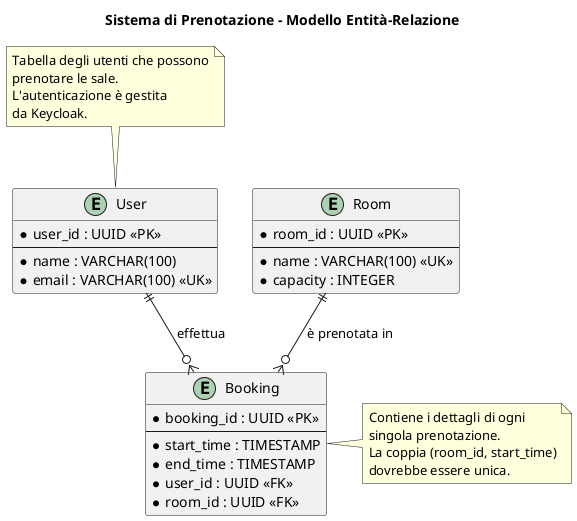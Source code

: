 @startuml BookingSystem-ERDiagram
!define ENTITY entity

title Sistema di Prenotazione - Modello Entità-Relazione

entity User {
  * user_id : UUID <<PK>>
  --
  * name : VARCHAR(100)
  * email : VARCHAR(100) <<UK>>
}

entity Room {
  * room_id : UUID <<PK>>
  --
  * name : VARCHAR(100) <<UK>>
  * capacity : INTEGER
}

entity Booking {
  * booking_id : UUID <<PK>>
  --
  * start_time : TIMESTAMP
  * end_time : TIMESTAMP
  * user_id : UUID <<FK>>
  * room_id : UUID <<FK>>
}

' Relazioni
User ||--o{ Booking : "effettua"
Room ||--o{ Booking : "è prenotata in"

' Note
note top of User
  Tabella degli utenti che possono
  prenotare le sale.
  L'autenticazione è gestita
  da Keycloak.
end note

note right of Booking
  Contiene i dettagli di ogni
  singola prenotazione.
  La coppia (room_id, start_time)
  dovrebbe essere unica.
end note

@enduml
